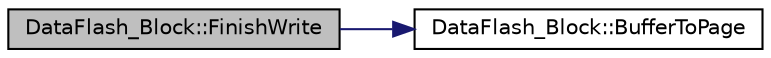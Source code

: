 digraph "DataFlash_Block::FinishWrite"
{
 // INTERACTIVE_SVG=YES
  edge [fontname="Helvetica",fontsize="10",labelfontname="Helvetica",labelfontsize="10"];
  node [fontname="Helvetica",fontsize="10",shape=record];
  rankdir="LR";
  Node1 [label="DataFlash_Block::FinishWrite",height=0.2,width=0.4,color="black", fillcolor="grey75", style="filled" fontcolor="black"];
  Node1 -> Node2 [color="midnightblue",fontsize="10",style="solid",fontname="Helvetica"];
  Node2 [label="DataFlash_Block::BufferToPage",height=0.2,width=0.4,color="black", fillcolor="white", style="filled",URL="$classDataFlash__Block.html#ae12775fef1d395f4a9d19757b9187cff"];
}
